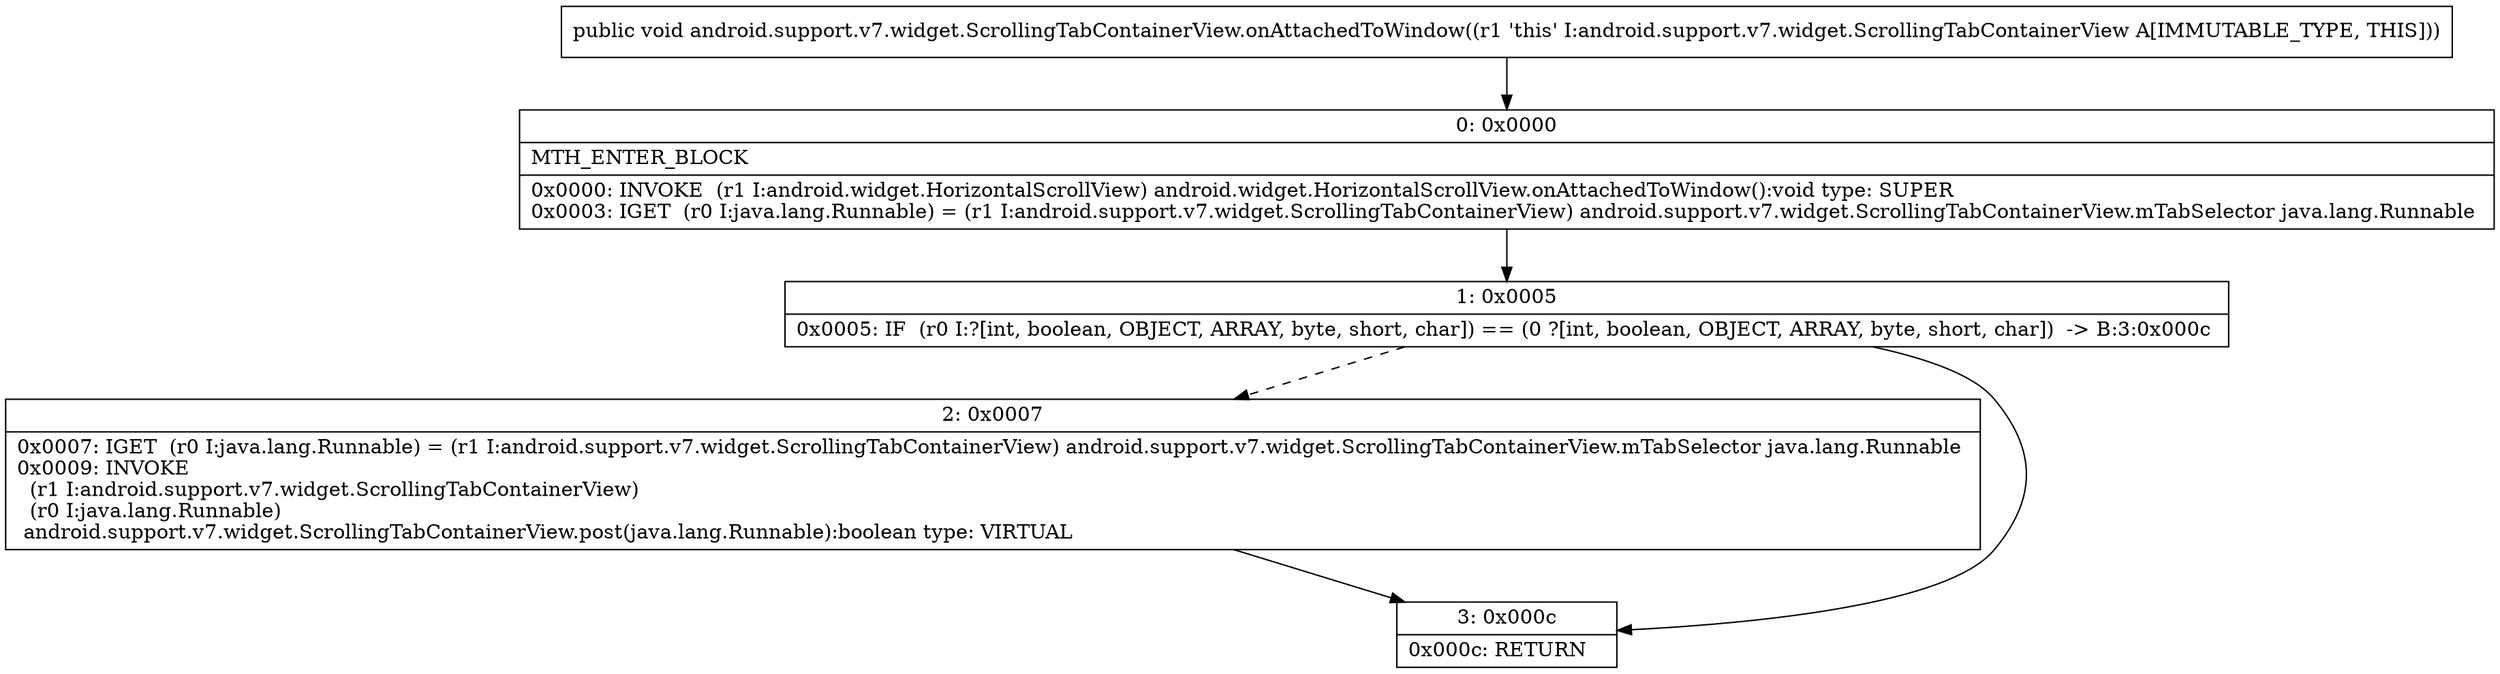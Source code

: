 digraph "CFG forandroid.support.v7.widget.ScrollingTabContainerView.onAttachedToWindow()V" {
Node_0 [shape=record,label="{0\:\ 0x0000|MTH_ENTER_BLOCK\l|0x0000: INVOKE  (r1 I:android.widget.HorizontalScrollView) android.widget.HorizontalScrollView.onAttachedToWindow():void type: SUPER \l0x0003: IGET  (r0 I:java.lang.Runnable) = (r1 I:android.support.v7.widget.ScrollingTabContainerView) android.support.v7.widget.ScrollingTabContainerView.mTabSelector java.lang.Runnable \l}"];
Node_1 [shape=record,label="{1\:\ 0x0005|0x0005: IF  (r0 I:?[int, boolean, OBJECT, ARRAY, byte, short, char]) == (0 ?[int, boolean, OBJECT, ARRAY, byte, short, char])  \-\> B:3:0x000c \l}"];
Node_2 [shape=record,label="{2\:\ 0x0007|0x0007: IGET  (r0 I:java.lang.Runnable) = (r1 I:android.support.v7.widget.ScrollingTabContainerView) android.support.v7.widget.ScrollingTabContainerView.mTabSelector java.lang.Runnable \l0x0009: INVOKE  \l  (r1 I:android.support.v7.widget.ScrollingTabContainerView)\l  (r0 I:java.lang.Runnable)\l android.support.v7.widget.ScrollingTabContainerView.post(java.lang.Runnable):boolean type: VIRTUAL \l}"];
Node_3 [shape=record,label="{3\:\ 0x000c|0x000c: RETURN   \l}"];
MethodNode[shape=record,label="{public void android.support.v7.widget.ScrollingTabContainerView.onAttachedToWindow((r1 'this' I:android.support.v7.widget.ScrollingTabContainerView A[IMMUTABLE_TYPE, THIS])) }"];
MethodNode -> Node_0;
Node_0 -> Node_1;
Node_1 -> Node_2[style=dashed];
Node_1 -> Node_3;
Node_2 -> Node_3;
}

